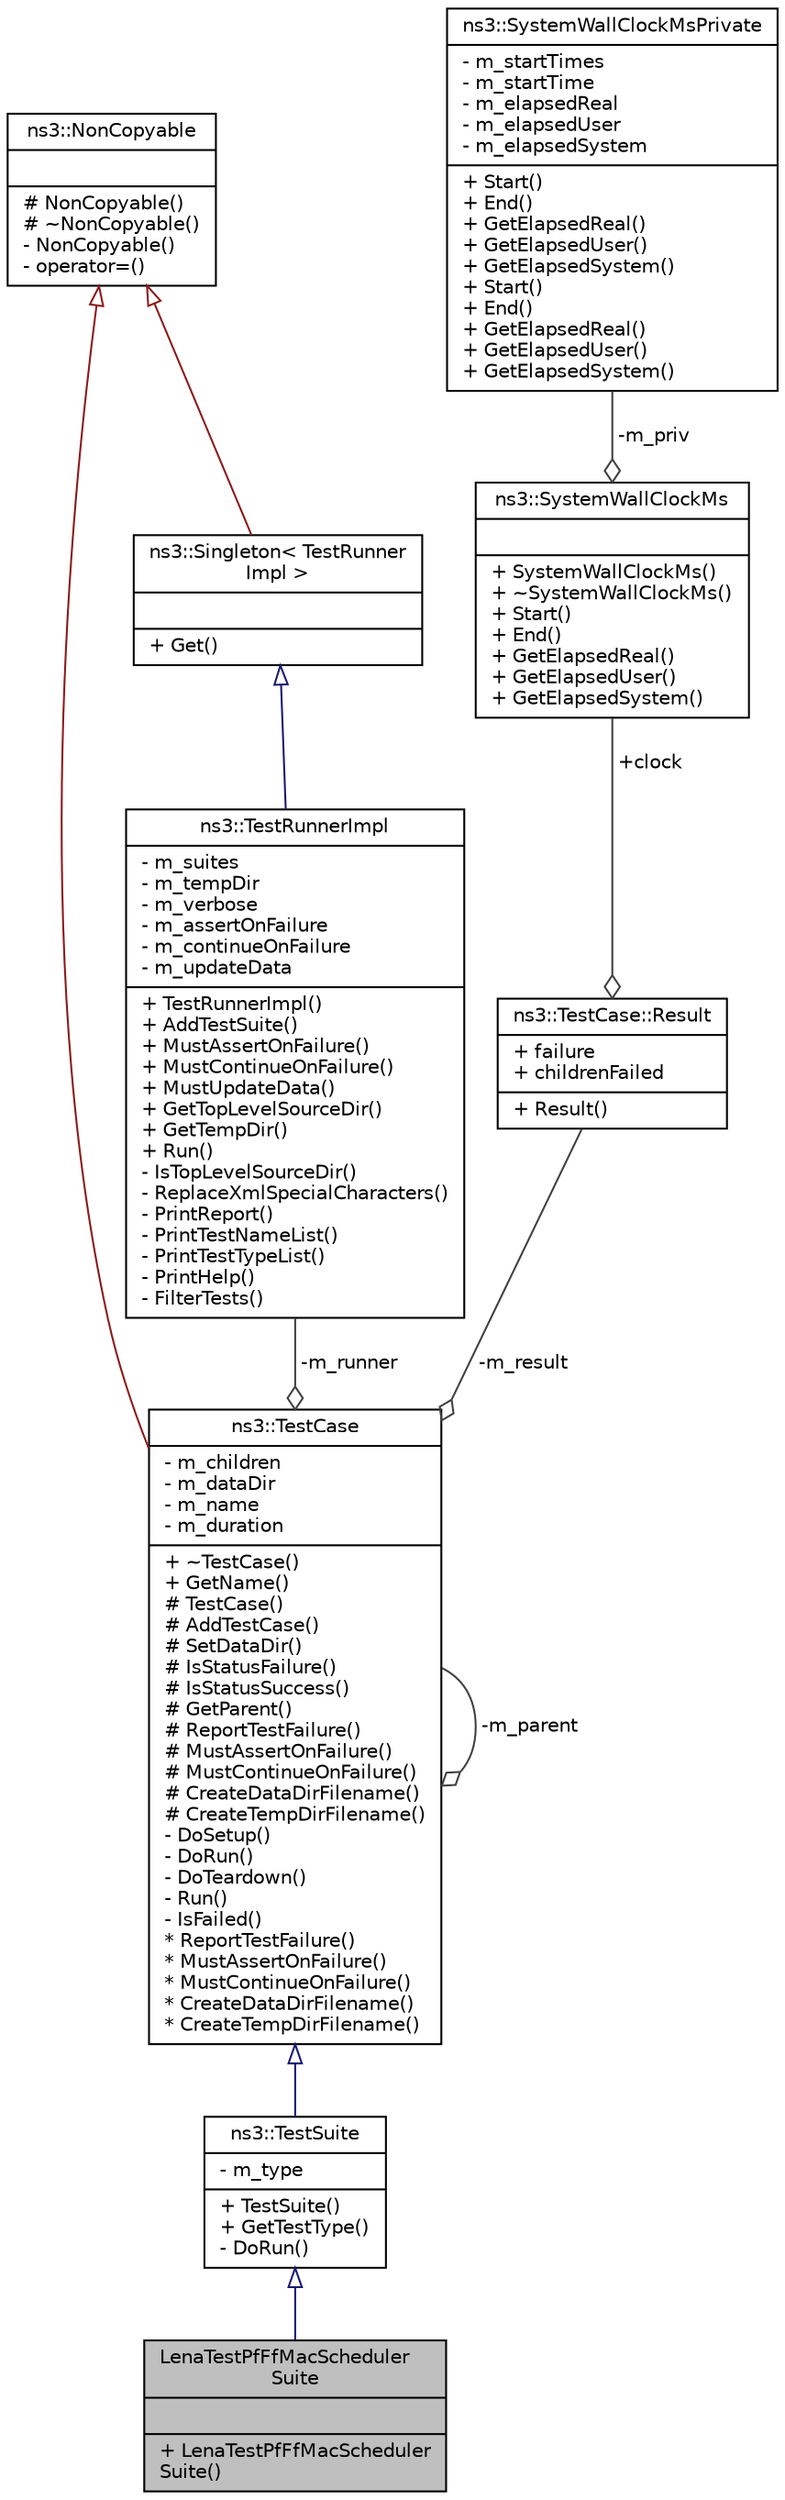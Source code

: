digraph "LenaTestPfFfMacSchedulerSuite"
{
  edge [fontname="Helvetica",fontsize="10",labelfontname="Helvetica",labelfontsize="10"];
  node [fontname="Helvetica",fontsize="10",shape=record];
  Node1 [label="{LenaTestPfFfMacScheduler\lSuite\n||+ LenaTestPfFfMacScheduler\lSuite()\l}",height=0.2,width=0.4,color="black", fillcolor="grey75", style="filled", fontcolor="black"];
  Node2 -> Node1 [dir="back",color="midnightblue",fontsize="10",style="solid",arrowtail="onormal"];
  Node2 [label="{ns3::TestSuite\n|- m_type\l|+ TestSuite()\l+ GetTestType()\l- DoRun()\l}",height=0.2,width=0.4,color="black", fillcolor="white", style="filled",URL="$da/dcb/classns3_1_1TestSuite.html",tooltip="A suite of tests to run. "];
  Node3 -> Node2 [dir="back",color="midnightblue",fontsize="10",style="solid",arrowtail="onormal"];
  Node3 [label="{ns3::TestCase\n|- m_children\l- m_dataDir\l- m_name\l- m_duration\l|+ ~TestCase()\l+ GetName()\l# TestCase()\l# AddTestCase()\l# SetDataDir()\l# IsStatusFailure()\l# IsStatusSuccess()\l# GetParent()\l# ReportTestFailure()\l# MustAssertOnFailure()\l# MustContinueOnFailure()\l# CreateDataDirFilename()\l# CreateTempDirFilename()\l- DoSetup()\l- DoRun()\l- DoTeardown()\l- Run()\l- IsFailed()\l* ReportTestFailure()\l* MustAssertOnFailure()\l* MustContinueOnFailure()\l* CreateDataDirFilename()\l* CreateTempDirFilename()\l}",height=0.2,width=0.4,color="black", fillcolor="white", style="filled",URL="$dd/d88/classns3_1_1TestCase.html",tooltip="encapsulates test code "];
  Node4 -> Node3 [dir="back",color="firebrick4",fontsize="10",style="solid",arrowtail="onormal"];
  Node4 [label="{ns3::NonCopyable\n||# NonCopyable()\l# ~NonCopyable()\l- NonCopyable()\l- operator=()\l}",height=0.2,width=0.4,color="black", fillcolor="white", style="filled",URL="$da/dd1/classns3_1_1NonCopyable.html"];
  Node5 -> Node3 [color="grey25",fontsize="10",style="solid",label=" -m_runner" ,arrowhead="odiamond"];
  Node5 [label="{ns3::TestRunnerImpl\n|- m_suites\l- m_tempDir\l- m_verbose\l- m_assertOnFailure\l- m_continueOnFailure\l- m_updateData\l|+ TestRunnerImpl()\l+ AddTestSuite()\l+ MustAssertOnFailure()\l+ MustContinueOnFailure()\l+ MustUpdateData()\l+ GetTopLevelSourceDir()\l+ GetTempDir()\l+ Run()\l- IsTopLevelSourceDir()\l- ReplaceXmlSpecialCharacters()\l- PrintReport()\l- PrintTestNameList()\l- PrintTestTypeList()\l- PrintHelp()\l- FilterTests()\l}",height=0.2,width=0.4,color="black", fillcolor="white", style="filled",URL="$d7/d71/classns3_1_1TestRunnerImpl.html"];
  Node6 -> Node5 [dir="back",color="midnightblue",fontsize="10",style="solid",arrowtail="onormal"];
  Node6 [label="{ns3::Singleton\< TestRunner\lImpl \>\n||+ Get()\l}",height=0.2,width=0.4,color="black", fillcolor="white", style="filled",URL="$d8/d77/classns3_1_1Singleton.html"];
  Node4 -> Node6 [dir="back",color="firebrick4",fontsize="10",style="solid",arrowtail="onormal"];
  Node3 -> Node3 [color="grey25",fontsize="10",style="solid",label=" -m_parent" ,arrowhead="odiamond"];
  Node7 -> Node3 [color="grey25",fontsize="10",style="solid",label=" -m_result" ,arrowhead="odiamond"];
  Node7 [label="{ns3::TestCase::Result\n|+ failure\l+ childrenFailed\l|+ Result()\l}",height=0.2,width=0.4,color="black", fillcolor="white", style="filled",URL="$de/d25/structns3_1_1TestCase_1_1Result.html"];
  Node8 -> Node7 [color="grey25",fontsize="10",style="solid",label=" +clock" ,arrowhead="odiamond"];
  Node8 [label="{ns3::SystemWallClockMs\n||+ SystemWallClockMs()\l+ ~SystemWallClockMs()\l+ Start()\l+ End()\l+ GetElapsedReal()\l+ GetElapsedUser()\l+ GetElapsedSystem()\l}",height=0.2,width=0.4,color="black", fillcolor="white", style="filled",URL="$dc/dd4/classns3_1_1SystemWallClockMs.html",tooltip="Measure elapsed wall clock time in milliseconds. "];
  Node9 -> Node8 [color="grey25",fontsize="10",style="solid",label=" -m_priv" ,arrowhead="odiamond"];
  Node9 [label="{ns3::SystemWallClockMsPrivate\n|- m_startTimes\l- m_startTime\l- m_elapsedReal\l- m_elapsedUser\l- m_elapsedSystem\l|+ Start()\l+ End()\l+ GetElapsedReal()\l+ GetElapsedUser()\l+ GetElapsedSystem()\l+ Start()\l+ End()\l+ GetElapsedReal()\l+ GetElapsedUser()\l+ GetElapsedSystem()\l}",height=0.2,width=0.4,color="black", fillcolor="white", style="filled",URL="$db/da6/classns3_1_1SystemWallClockMsPrivate.html",tooltip="System-dependent implementation for SystemWallClockMs. "];
}
